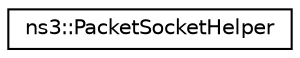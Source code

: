 digraph "Graphical Class Hierarchy"
{
 // LATEX_PDF_SIZE
  edge [fontname="Helvetica",fontsize="10",labelfontname="Helvetica",labelfontsize="10"];
  node [fontname="Helvetica",fontsize="10",shape=record];
  rankdir="LR";
  Node0 [label="ns3::PacketSocketHelper",height=0.2,width=0.4,color="black", fillcolor="white", style="filled",URL="$classns3_1_1_packet_socket_helper.html",tooltip="Give ns3::PacketSocket powers to ns3::Node."];
}
